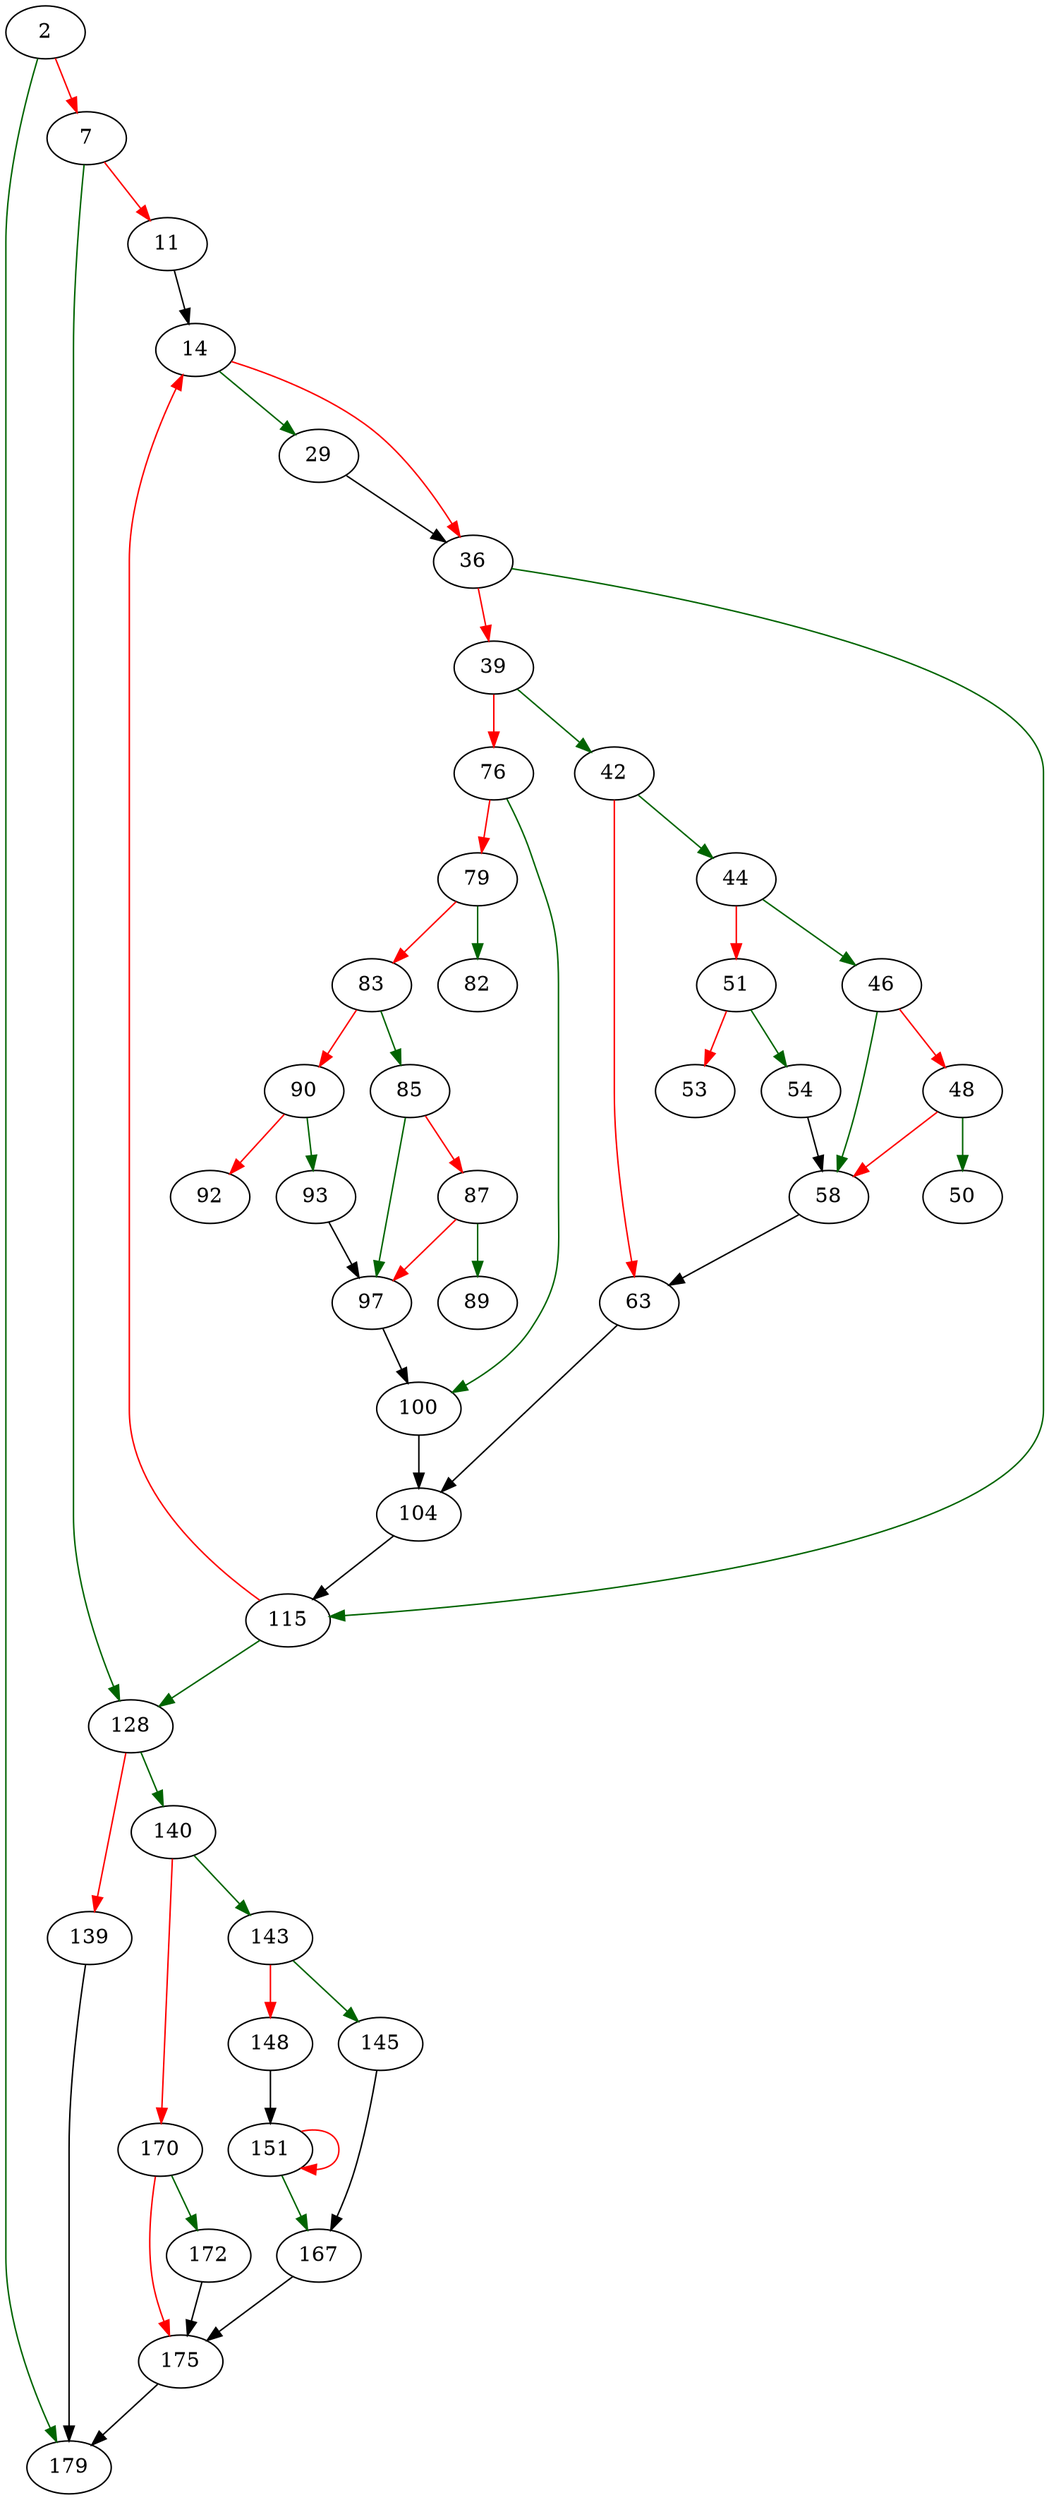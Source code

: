 strict digraph "streamsavedir" {
	// Node definitions.
	2 [entry=true];
	179;
	7;
	128;
	11;
	14;
	29;
	36;
	115;
	39;
	42;
	76;
	44;
	63;
	46;
	51;
	58;
	48;
	50;
	54;
	53;
	104;
	100;
	79;
	82;
	83;
	85;
	90;
	97;
	87;
	89;
	93;
	92;
	140;
	139;
	143;
	170;
	145;
	148;
	167;
	151;
	175;
	172;

	// Edge definitions.
	2 -> 179 [
		color=darkgreen
		cond=true
	];
	2 -> 7 [
		color=red
		cond=false
	];
	7 -> 128 [
		color=darkgreen
		cond=true
	];
	7 -> 11 [
		color=red
		cond=false
	];
	128 -> 140 [
		color=darkgreen
		cond=true
	];
	128 -> 139 [
		color=red
		cond=false
	];
	11 -> 14;
	14 -> 29 [
		color=darkgreen
		cond=true
	];
	14 -> 36 [
		color=red
		cond=false
	];
	29 -> 36;
	36 -> 115 [
		color=darkgreen
		cond=true
	];
	36 -> 39 [
		color=red
		cond=false
	];
	115 -> 128 [
		color=darkgreen
		cond=true
	];
	115 -> 14 [
		color=red
		cond=false
	];
	39 -> 42 [
		color=darkgreen
		cond=true
	];
	39 -> 76 [
		color=red
		cond=false
	];
	42 -> 44 [
		color=darkgreen
		cond=true
	];
	42 -> 63 [
		color=red
		cond=false
	];
	76 -> 100 [
		color=darkgreen
		cond=true
	];
	76 -> 79 [
		color=red
		cond=false
	];
	44 -> 46 [
		color=darkgreen
		cond=true
	];
	44 -> 51 [
		color=red
		cond=false
	];
	63 -> 104;
	46 -> 58 [
		color=darkgreen
		cond=true
	];
	46 -> 48 [
		color=red
		cond=false
	];
	51 -> 54 [
		color=darkgreen
		cond=true
	];
	51 -> 53 [
		color=red
		cond=false
	];
	58 -> 63;
	48 -> 58 [
		color=red
		cond=false
	];
	48 -> 50 [
		color=darkgreen
		cond=true
	];
	54 -> 58;
	104 -> 115;
	100 -> 104;
	79 -> 82 [
		color=darkgreen
		cond=true
	];
	79 -> 83 [
		color=red
		cond=false
	];
	83 -> 85 [
		color=darkgreen
		cond=true
	];
	83 -> 90 [
		color=red
		cond=false
	];
	85 -> 97 [
		color=darkgreen
		cond=true
	];
	85 -> 87 [
		color=red
		cond=false
	];
	90 -> 93 [
		color=darkgreen
		cond=true
	];
	90 -> 92 [
		color=red
		cond=false
	];
	97 -> 100;
	87 -> 97 [
		color=red
		cond=false
	];
	87 -> 89 [
		color=darkgreen
		cond=true
	];
	93 -> 97;
	140 -> 143 [
		color=darkgreen
		cond=true
	];
	140 -> 170 [
		color=red
		cond=false
	];
	139 -> 179;
	143 -> 145 [
		color=darkgreen
		cond=true
	];
	143 -> 148 [
		color=red
		cond=false
	];
	170 -> 175 [
		color=red
		cond=false
	];
	170 -> 172 [
		color=darkgreen
		cond=true
	];
	145 -> 167;
	148 -> 151;
	167 -> 175;
	151 -> 167 [
		color=darkgreen
		cond=true
	];
	151 -> 151 [
		color=red
		cond=false
	];
	175 -> 179;
	172 -> 175;
}